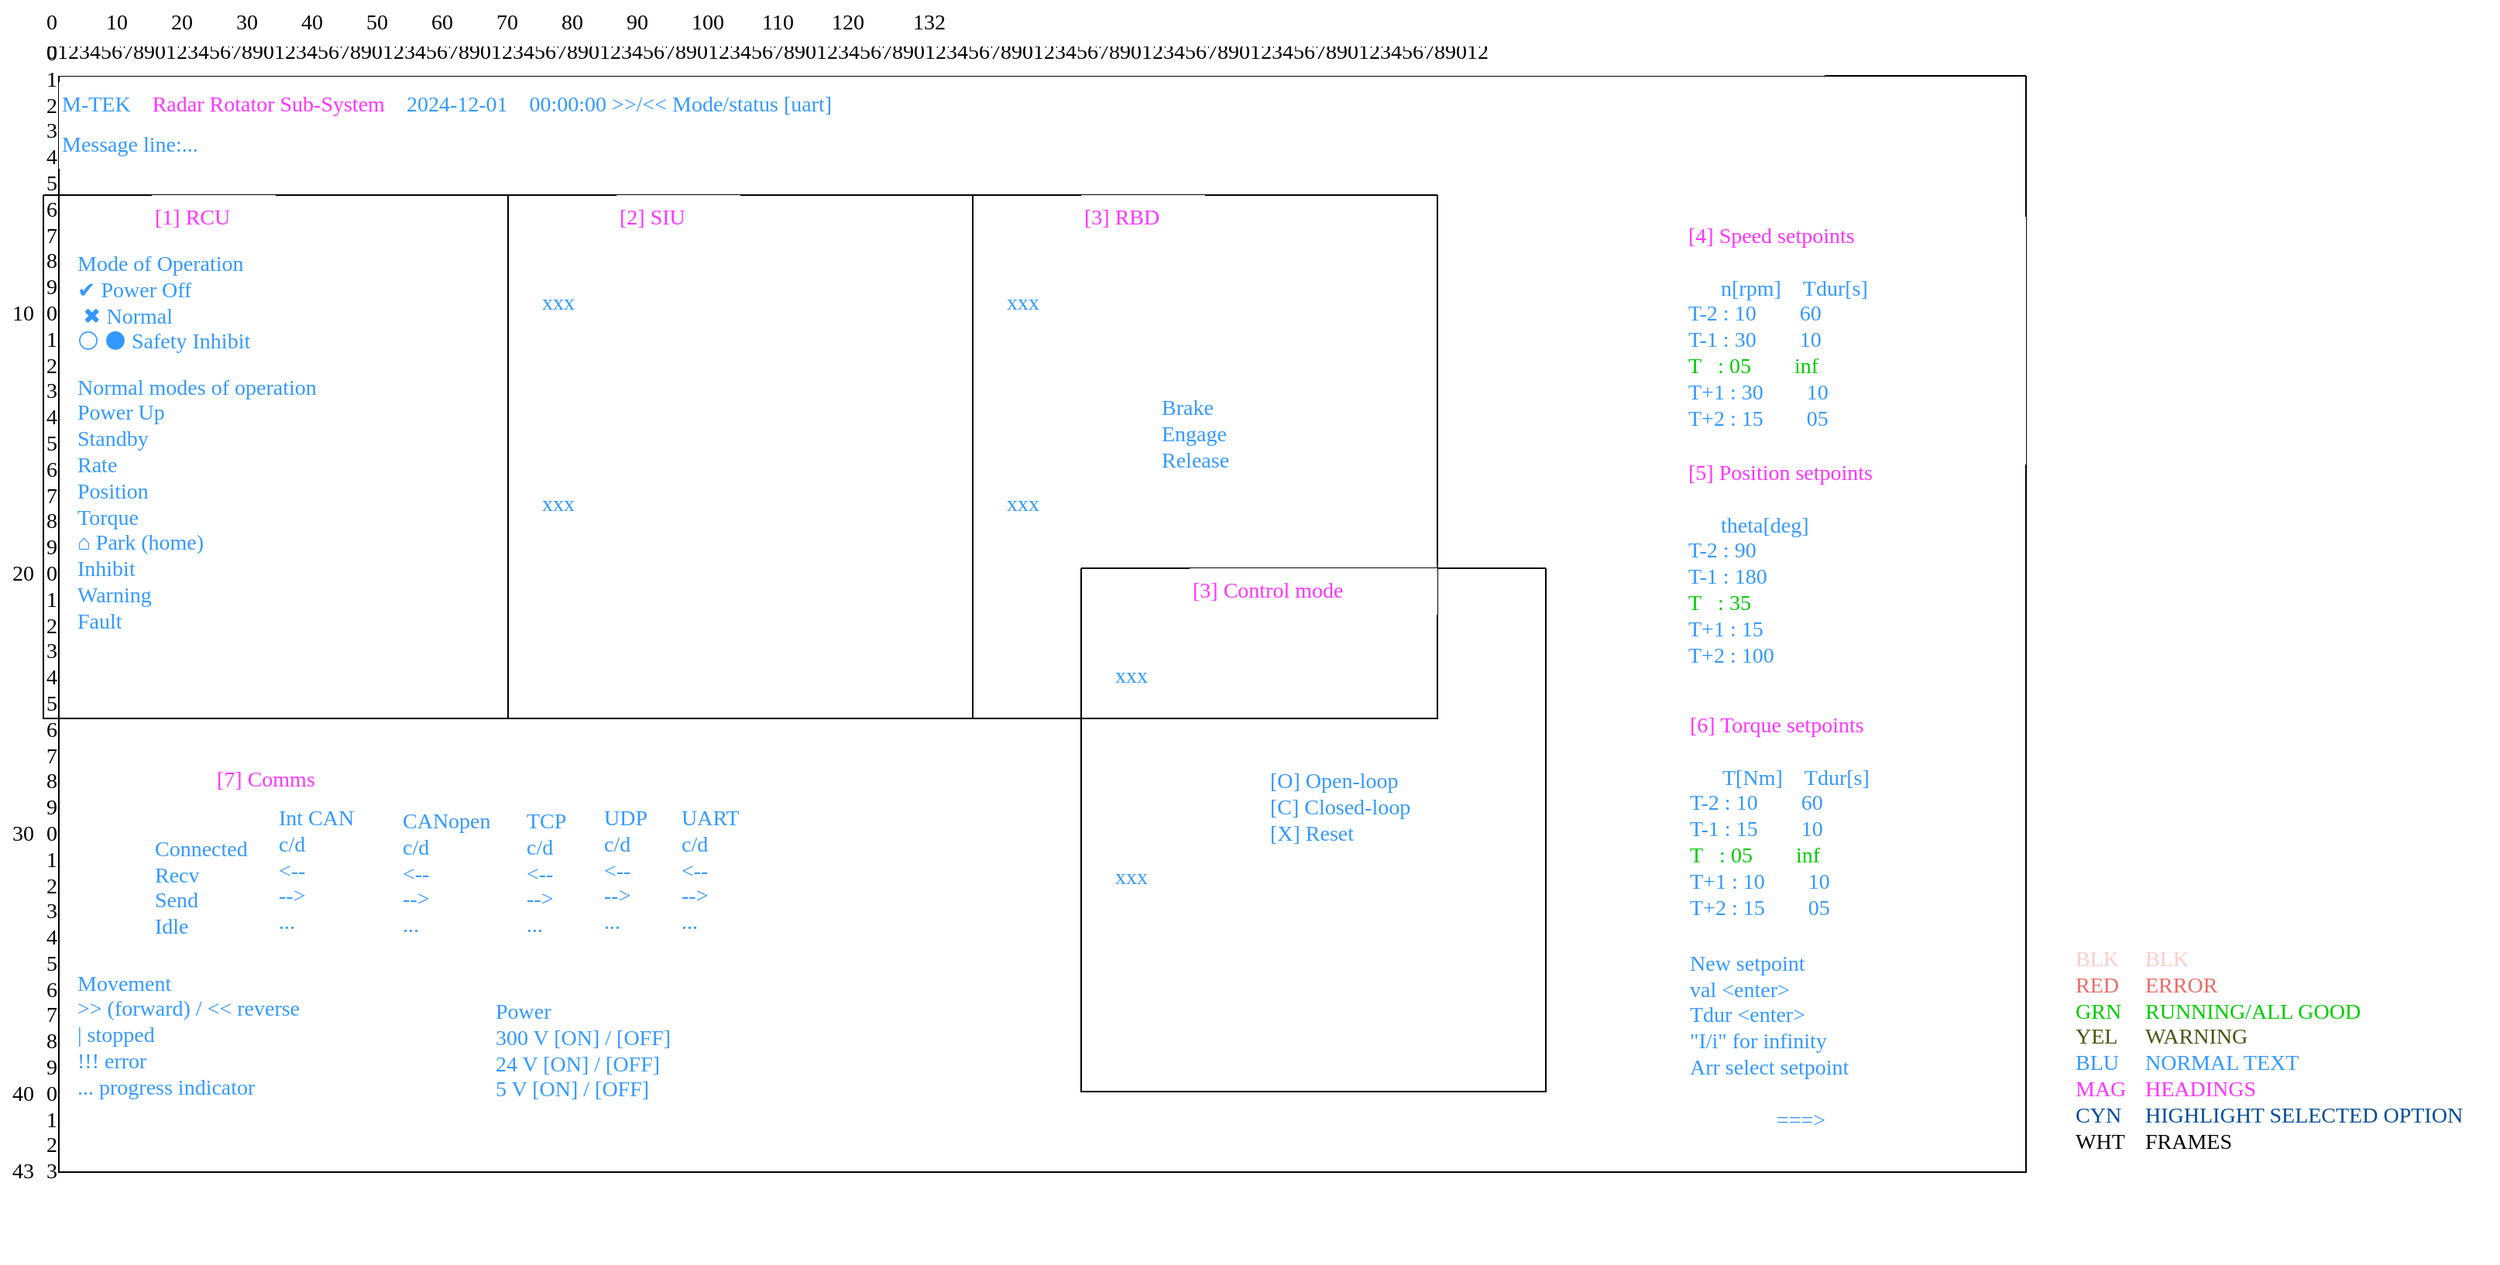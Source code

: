 <mxfile version="25.0.3">
  <diagram name="Page-1" id="gYPdV5KYoYjTxZCbX4Au">
    <mxGraphModel dx="3088" dy="1907" grid="1" gridSize="10" guides="1" tooltips="1" connect="1" arrows="1" fold="1" page="1" pageScale="1" pageWidth="1654" pageHeight="1169" math="0" shadow="0">
      <root>
        <mxCell id="0" />
        <mxCell id="1" parent="0" />
        <mxCell id="oLKlljd090616Nfrw5Nb-1" value="``````````````````````````````````````````" style="swimlane;startSize=0;fontFamily=Lucida Console;fontSize=14;" parent="1" vertex="1">
          <mxGeometry x="20" y="10" width="1270" height="708" as="geometry" />
        </mxCell>
        <mxCell id="LSzqvkUK99cfRbp6Mw0R-2" value="&#xa;" style="swimlane;startSize=0;fontFamily=Lucida Console;fontSize=14;" parent="oLKlljd090616Nfrw5Nb-1" vertex="1">
          <mxGeometry x="-10" y="77" width="300" height="338" as="geometry" />
        </mxCell>
        <mxCell id="LSzqvkUK99cfRbp6Mw0R-15" value="&lt;div&gt;&lt;span style=&quot;background-color: initial;&quot;&gt;&lt;font color=&quot;#3399ff&quot;&gt;Mode of Operation&lt;/font&gt;&lt;/span&gt;&lt;/div&gt;&lt;div&gt;&lt;font color=&quot;#3399ff&quot;&gt;&lt;div&gt;✔&amp;nbsp;Power Off&lt;/div&gt;&lt;div&gt;&amp;nbsp;✖ Normal&amp;nbsp;&lt;/div&gt;&lt;div&gt;⚪ ⚫&amp;nbsp;Safety Inhibit&lt;/div&gt;&lt;/font&gt;&lt;/div&gt;" style="text;html=1;align=left;verticalAlign=middle;resizable=0;points=[];autosize=1;strokeColor=none;fillColor=default;fontFamily=Lucida Console;fontSize=14;" parent="LSzqvkUK99cfRbp6Mw0R-2" vertex="1">
          <mxGeometry x="20" y="30" width="200" height="80" as="geometry" />
        </mxCell>
        <mxCell id="LSzqvkUK99cfRbp6Mw0R-17" value="&lt;div&gt;&lt;span style=&quot;color: rgb(51, 153, 255); background-color: initial;&quot;&gt;Normal modes of operation&lt;/span&gt;&lt;/div&gt;&lt;div&gt;&lt;span style=&quot;background-color: initial;&quot;&gt;&lt;font color=&quot;#3399ff&quot;&gt;&lt;div style=&quot;&quot;&gt;Power Up&lt;/div&gt;&lt;div style=&quot;&quot;&gt;Standby&lt;/div&gt;&lt;div style=&quot;&quot;&gt;Rate&amp;nbsp;&lt;/div&gt;&lt;div style=&quot;&quot;&gt;Position&lt;/div&gt;&lt;div style=&quot;&quot;&gt;Torque&amp;nbsp;&lt;/div&gt;&lt;/font&gt;&lt;/span&gt;&lt;span style=&quot;background-color: initial;&quot;&gt;&lt;font color=&quot;#3399ff&quot;&gt;&lt;div style=&quot;&quot;&gt;&lt;span style=&quot;background-color: initial; color: rgb(0, 0, 0);&quot;&gt;&lt;font color=&quot;#3399ff&quot;&gt;⌂&amp;nbsp;&lt;/font&gt;&lt;/span&gt;Park (home)&lt;/div&gt;&lt;div style=&quot;&quot;&gt;Inhibit&lt;/div&gt;&lt;div style=&quot;&quot;&gt;Warning&lt;/div&gt;&lt;div style=&quot;&quot;&gt;Fault&amp;nbsp;&lt;/div&gt;&lt;/font&gt;&lt;/span&gt;&lt;/div&gt;" style="text;html=1;align=left;verticalAlign=middle;resizable=0;points=[];autosize=1;strokeColor=none;fillColor=default;fontFamily=Lucida Console;fontSize=14;" parent="LSzqvkUK99cfRbp6Mw0R-2" vertex="1">
          <mxGeometry x="20" y="110" width="230" height="180" as="geometry" />
        </mxCell>
        <mxCell id="LSzqvkUK99cfRbp6Mw0R-18" value="&lt;span style=&quot;color: rgb(255, 51, 255);&quot;&gt;[1] RCU&lt;/span&gt;" style="text;html=1;align=left;verticalAlign=middle;resizable=0;points=[];autosize=1;strokeColor=none;fillColor=default;fontFamily=Lucida Console;fontSize=14;" parent="LSzqvkUK99cfRbp6Mw0R-2" vertex="1">
          <mxGeometry x="70" width="80" height="30" as="geometry" />
        </mxCell>
        <mxCell id="oLKlljd090616Nfrw5Nb-26" value="&lt;div&gt;&lt;font color=&quot;#3399ff&quot;&gt;Movement&lt;/font&gt;&lt;/div&gt;&lt;div&gt;&lt;font color=&quot;#3399ff&quot;&gt;&amp;gt;&amp;gt; (forward) / &amp;lt;&amp;lt; reverse&lt;/font&gt;&lt;/div&gt;&lt;div&gt;&lt;font color=&quot;#3399ff&quot;&gt;| stopped&lt;/font&gt;&lt;/div&gt;&lt;div&gt;&lt;font color=&quot;#3399ff&quot;&gt;!!! error&lt;/font&gt;&lt;/div&gt;&lt;div&gt;&lt;font color=&quot;#3399ff&quot;&gt;... progress indicator&lt;/font&gt;&lt;/div&gt;" style="text;html=1;align=left;verticalAlign=middle;resizable=0;points=[];autosize=1;strokeColor=none;fillColor=default;fontFamily=Lucida Console;fontSize=14;" parent="oLKlljd090616Nfrw5Nb-1" vertex="1">
          <mxGeometry x="10" y="570" width="230" height="100" as="geometry" />
        </mxCell>
        <mxCell id="oLKlljd090616Nfrw5Nb-27" value="&lt;div&gt;&lt;font color=&quot;#3399ff&quot;&gt;Power&lt;/font&gt;&lt;/div&gt;&lt;div&gt;&lt;font color=&quot;#3399ff&quot;&gt;300 V [ON] / [OFF]&lt;/font&gt;&lt;/div&gt;&lt;div&gt;&lt;span style=&quot;color: rgb(51, 153, 255);&quot;&gt;24 V [ON] / [OFF]&lt;/span&gt;&lt;font color=&quot;#3399ff&quot;&gt;&lt;/font&gt;&lt;/div&gt;&lt;div&gt;&lt;span style=&quot;color: rgb(51, 153, 255);&quot;&gt;5 V [ON] / [OFF]&lt;/span&gt;&lt;span style=&quot;color: rgb(51, 153, 255);&quot;&gt;&lt;/span&gt;&lt;/div&gt;" style="text;html=1;align=left;verticalAlign=middle;resizable=0;points=[];autosize=1;strokeColor=none;fillColor=default;fontFamily=Lucida Console;fontSize=14;" parent="oLKlljd090616Nfrw5Nb-1" vertex="1">
          <mxGeometry x="280" y="590" width="180" height="80" as="geometry" />
        </mxCell>
        <mxCell id="LSzqvkUK99cfRbp6Mw0R-57" value="&#xa;" style="swimlane;startSize=0;fontFamily=Lucida Console;fontSize=14;" parent="oLKlljd090616Nfrw5Nb-1" vertex="1">
          <mxGeometry x="290" y="77" width="300" height="338" as="geometry" />
        </mxCell>
        <mxCell id="LSzqvkUK99cfRbp6Mw0R-58" value="&lt;div&gt;&lt;font color=&quot;#3399ff&quot;&gt;xxx&lt;/font&gt;&lt;/div&gt;" style="text;html=1;align=left;verticalAlign=middle;resizable=0;points=[];autosize=1;strokeColor=none;fillColor=default;fontFamily=Lucida Console;fontSize=14;" parent="LSzqvkUK99cfRbp6Mw0R-57" vertex="1">
          <mxGeometry x="20" y="55" width="50" height="30" as="geometry" />
        </mxCell>
        <mxCell id="LSzqvkUK99cfRbp6Mw0R-59" value="&lt;div&gt;&lt;font color=&quot;#3399ff&quot;&gt;xxx&lt;/font&gt;&lt;/div&gt;" style="text;html=1;align=left;verticalAlign=middle;resizable=0;points=[];autosize=1;strokeColor=none;fillColor=default;fontFamily=Lucida Console;fontSize=14;" parent="LSzqvkUK99cfRbp6Mw0R-57" vertex="1">
          <mxGeometry x="20" y="185" width="50" height="30" as="geometry" />
        </mxCell>
        <mxCell id="LSzqvkUK99cfRbp6Mw0R-60" value="&lt;span style=&quot;color: rgb(255, 51, 255);&quot;&gt;[2] SIU&lt;/span&gt;" style="text;html=1;align=left;verticalAlign=middle;resizable=0;points=[];autosize=1;strokeColor=none;fillColor=default;fontFamily=Lucida Console;fontSize=14;" parent="LSzqvkUK99cfRbp6Mw0R-57" vertex="1">
          <mxGeometry x="70" width="80" height="30" as="geometry" />
        </mxCell>
        <mxCell id="LSzqvkUK99cfRbp6Mw0R-61" value="&#xa;" style="swimlane;startSize=0;fontFamily=Lucida Console;fontSize=14;" parent="oLKlljd090616Nfrw5Nb-1" vertex="1">
          <mxGeometry x="590" y="77" width="300" height="338" as="geometry" />
        </mxCell>
        <mxCell id="LSzqvkUK99cfRbp6Mw0R-62" value="&lt;div&gt;&lt;font color=&quot;#3399ff&quot;&gt;xxx&lt;/font&gt;&lt;/div&gt;" style="text;html=1;align=left;verticalAlign=middle;resizable=0;points=[];autosize=1;strokeColor=none;fillColor=default;fontFamily=Lucida Console;fontSize=14;" parent="LSzqvkUK99cfRbp6Mw0R-61" vertex="1">
          <mxGeometry x="20" y="55" width="50" height="30" as="geometry" />
        </mxCell>
        <mxCell id="LSzqvkUK99cfRbp6Mw0R-63" value="&lt;div&gt;&lt;font color=&quot;#3399ff&quot;&gt;xxx&lt;/font&gt;&lt;/div&gt;" style="text;html=1;align=left;verticalAlign=middle;resizable=0;points=[];autosize=1;strokeColor=none;fillColor=default;fontFamily=Lucida Console;fontSize=14;" parent="LSzqvkUK99cfRbp6Mw0R-61" vertex="1">
          <mxGeometry x="20" y="185" width="50" height="30" as="geometry" />
        </mxCell>
        <mxCell id="LSzqvkUK99cfRbp6Mw0R-64" value="&lt;span style=&quot;color: rgb(255, 51, 255);&quot;&gt;[3] RBD&lt;/span&gt;" style="text;html=1;align=left;verticalAlign=middle;resizable=0;points=[];autosize=1;strokeColor=none;fillColor=default;fontFamily=Lucida Console;fontSize=14;" parent="LSzqvkUK99cfRbp6Mw0R-61" vertex="1">
          <mxGeometry x="70" width="80" height="30" as="geometry" />
        </mxCell>
        <mxCell id="LSzqvkUK99cfRbp6Mw0R-16" value="&lt;div&gt;&lt;font color=&quot;#3399ff&quot;&gt;Brake&lt;/font&gt;&lt;/div&gt;&lt;div&gt;&lt;font color=&quot;#3399ff&quot;&gt;Engage&lt;/font&gt;&lt;/div&gt;&lt;div&gt;&lt;font color=&quot;#3399ff&quot;&gt;Release&lt;/font&gt;&lt;/div&gt;" style="text;html=1;align=left;verticalAlign=middle;resizable=0;points=[];autosize=1;strokeColor=none;fillColor=default;fontFamily=Lucida Console;fontSize=14;" parent="LSzqvkUK99cfRbp6Mw0R-61" vertex="1">
          <mxGeometry x="120" y="125" width="80" height="60" as="geometry" />
        </mxCell>
        <mxCell id="0JCC86L8l436ZXqpCiF8-4" value="&lt;div&gt;&lt;font color=&quot;#ff33ff&quot;&gt;[4] Speed setpoints&lt;/font&gt;&lt;/div&gt;&lt;div&gt;&lt;font color=&quot;#3399ff&quot;&gt;&lt;br&gt;&lt;/font&gt;&lt;/div&gt;&lt;div&gt;&lt;font color=&quot;#3399ff&quot;&gt;&amp;nbsp; &amp;nbsp; &amp;nbsp;&amp;nbsp;&lt;/font&gt;&lt;font color=&quot;#3399ff&quot; style=&quot;background-color: initial;&quot;&gt;n[rpm]&amp;nbsp; &amp;nbsp;&amp;nbsp;&lt;/font&gt;&lt;span style=&quot;background-color: initial; color: rgb(51, 153, 255);&quot;&gt;Tdur[s]&lt;/span&gt;&lt;/div&gt;&lt;div&gt;&lt;font style=&quot;background-color: initial;&quot; color=&quot;#3399ff&quot;&gt;T-2 :&amp;nbsp;&lt;/font&gt;&lt;span style=&quot;background-color: initial; color: rgb(51, 153, 255);&quot;&gt;10&amp;nbsp; &amp;nbsp; &amp;nbsp; &amp;nbsp; 60&lt;/span&gt;&lt;/div&gt;&lt;div&gt;&lt;font color=&quot;#3399ff&quot;&gt;T-1 : 30&amp;nbsp; &amp;nbsp; &amp;nbsp; &amp;nbsp; 10&lt;/font&gt;&lt;/div&gt;&lt;div&gt;&lt;font color=&quot;#00cc00&quot;&gt;T&amp;nbsp; &amp;nbsp;: 05&amp;nbsp; &amp;nbsp; &amp;nbsp; &amp;nbsp; inf&lt;/font&gt;&lt;/div&gt;&lt;div&gt;&lt;font color=&quot;#3399ff&quot;&gt;T+1 : 30&amp;nbsp; &amp;nbsp; &amp;nbsp; &amp;nbsp; 10&lt;/font&gt;&lt;/div&gt;&lt;div&gt;&lt;font color=&quot;#3399ff&quot;&gt;T+2 : 15&amp;nbsp; &amp;nbsp; &amp;nbsp; &amp;nbsp; 05&lt;/font&gt;&lt;/div&gt;&lt;div&gt;&lt;br&gt;&lt;/div&gt;" style="text;html=1;align=left;verticalAlign=middle;resizable=0;points=[];autosize=1;strokeColor=none;fillColor=default;fontFamily=Lucida Console;fontSize=14;" parent="oLKlljd090616Nfrw5Nb-1" vertex="1">
          <mxGeometry x="1050" y="91" width="220" height="160" as="geometry" />
        </mxCell>
        <mxCell id="0JCC86L8l436ZXqpCiF8-6" value="&lt;div&gt;&lt;div&gt;&lt;font color=&quot;#ff33ff&quot;&gt;[5] Position setpoints&lt;/font&gt;&lt;/div&gt;&lt;/div&gt;&lt;div&gt;&lt;font color=&quot;#ff33ff&quot;&gt;&lt;br&gt;&lt;/font&gt;&lt;/div&gt;&lt;div&gt;&lt;font color=&quot;#3399ff&quot;&gt;&amp;nbsp; &amp;nbsp; &amp;nbsp;&amp;nbsp;&lt;/font&gt;&lt;font color=&quot;#3399ff&quot; style=&quot;background-color: initial;&quot;&gt;theta[deg]&amp;nbsp;&lt;/font&gt;&lt;/div&gt;&lt;div&gt;&lt;font style=&quot;background-color: initial;&quot; color=&quot;#3399ff&quot;&gt;T-2 : 90&lt;/font&gt;&lt;span style=&quot;background-color: initial; color: rgb(51, 153, 255);&quot;&gt;&amp;nbsp; &amp;nbsp; &amp;nbsp; &amp;nbsp;&amp;nbsp;&lt;/span&gt;&lt;/div&gt;&lt;div&gt;&lt;font color=&quot;#3399ff&quot;&gt;T-1 : 180&amp;nbsp; &amp;nbsp; &amp;nbsp; &amp;nbsp;&amp;nbsp;&lt;/font&gt;&lt;/div&gt;&lt;div&gt;&lt;font color=&quot;#00cc00&quot;&gt;T&amp;nbsp; &amp;nbsp;: 35&amp;nbsp; &amp;nbsp; &amp;nbsp; &amp;nbsp;&amp;nbsp;&lt;/font&gt;&lt;/div&gt;&lt;div&gt;&lt;font color=&quot;#3399ff&quot;&gt;T+1 : 15&amp;nbsp; &amp;nbsp; &amp;nbsp; &amp;nbsp;&amp;nbsp;&lt;/font&gt;&lt;/div&gt;&lt;div&gt;&lt;font color=&quot;#3399ff&quot;&gt;T+2 : 100&amp;nbsp; &amp;nbsp; &amp;nbsp; &amp;nbsp;&amp;nbsp;&lt;/font&gt;&lt;/div&gt;&lt;div&gt;&lt;br&gt;&lt;/div&gt;" style="text;html=1;align=left;verticalAlign=middle;resizable=0;points=[];autosize=1;strokeColor=none;fillColor=default;fontFamily=Lucida Console;fontSize=14;" parent="oLKlljd090616Nfrw5Nb-1" vertex="1">
          <mxGeometry x="1050" y="244" width="210" height="160" as="geometry" />
        </mxCell>
        <mxCell id="0JCC86L8l436ZXqpCiF8-7" value="&lt;div&gt;&lt;div&gt;&lt;font color=&quot;#ff33ff&quot;&gt;[6] Torque setpoints&lt;/font&gt;&lt;/div&gt;&lt;/div&gt;&lt;div&gt;&lt;font color=&quot;#ff33ff&quot;&gt;&lt;br&gt;&lt;/font&gt;&lt;/div&gt;&lt;div&gt;&lt;font color=&quot;#3399ff&quot;&gt;&amp;nbsp; &amp;nbsp; &amp;nbsp;&amp;nbsp;&lt;/font&gt;&lt;font color=&quot;#3399ff&quot; style=&quot;background-color: initial;&quot;&gt;T[Nm]&amp;nbsp; &amp;nbsp;&amp;nbsp;&lt;/font&gt;&lt;span style=&quot;background-color: initial; color: rgb(51, 153, 255);&quot;&gt;Tdur[s]&lt;/span&gt;&lt;/div&gt;&lt;div&gt;&lt;font style=&quot;background-color: initial;&quot; color=&quot;#3399ff&quot;&gt;T-2 :&amp;nbsp;&lt;/font&gt;&lt;span style=&quot;background-color: initial; color: rgb(51, 153, 255);&quot;&gt;10&amp;nbsp; &amp;nbsp; &amp;nbsp; &amp;nbsp; 60&lt;/span&gt;&lt;/div&gt;&lt;div&gt;&lt;font color=&quot;#3399ff&quot;&gt;T-1 : 15&amp;nbsp; &amp;nbsp; &amp;nbsp; &amp;nbsp; 10&lt;/font&gt;&lt;/div&gt;&lt;div&gt;&lt;font color=&quot;#00cc00&quot;&gt;T&amp;nbsp; &amp;nbsp;: 05&amp;nbsp; &amp;nbsp; &amp;nbsp; &amp;nbsp; inf&lt;/font&gt;&lt;/div&gt;&lt;div&gt;&lt;font color=&quot;#3399ff&quot;&gt;T+1 : 10&amp;nbsp; &amp;nbsp; &amp;nbsp; &amp;nbsp; 10&lt;/font&gt;&lt;/div&gt;&lt;div&gt;&lt;font color=&quot;#3399ff&quot;&gt;T+2 : 15&amp;nbsp; &amp;nbsp; &amp;nbsp; &amp;nbsp; 05&lt;/font&gt;&lt;/div&gt;&lt;div&gt;&lt;br&gt;&lt;/div&gt;" style="text;html=1;align=left;verticalAlign=middle;resizable=0;points=[];autosize=1;strokeColor=none;fillColor=default;fontFamily=Lucida Console;fontSize=14;" parent="oLKlljd090616Nfrw5Nb-1" vertex="1">
          <mxGeometry x="1051" y="407" width="210" height="160" as="geometry" />
        </mxCell>
        <mxCell id="0JCC86L8l436ZXqpCiF8-5" value="&lt;font color=&quot;#3399ff&quot;&gt;New setpoint&amp;nbsp;&lt;/font&gt;&lt;div&gt;&lt;font color=&quot;#3399ff&quot;&gt;val &amp;lt;enter&amp;gt;&lt;/font&gt;&lt;div&gt;&lt;font color=&quot;#3399ff&quot;&gt;Tdur &amp;lt;enter&amp;gt;&lt;/font&gt;&lt;div&gt;&lt;div&gt;&lt;font color=&quot;#3399ff&quot;&gt;&quot;I/i&quot; for infinity&lt;/font&gt;&lt;/div&gt;&lt;div&gt;&lt;font color=&quot;#3399ff&quot;&gt;Arr select setpoint&lt;/font&gt;&lt;/div&gt;&lt;/div&gt;&lt;/div&gt;&lt;/div&gt;&lt;div&gt;&lt;font color=&quot;#3399ff&quot;&gt;&lt;br&gt;&lt;/font&gt;&lt;/div&gt;&lt;div&gt;&lt;font color=&quot;#3399ff&quot;&gt;&amp;nbsp; &amp;nbsp; &amp;nbsp; &amp;nbsp; &amp;nbsp; &amp;nbsp; &amp;nbsp; &amp;nbsp; ===&amp;gt;&amp;nbsp;&amp;nbsp;&lt;/font&gt;&lt;/div&gt;" style="text;html=1;align=left;verticalAlign=middle;resizable=0;points=[];autosize=1;strokeColor=none;fillColor=default;labelBackgroundColor=none;fontFamily=Lucida Console;fontSize=14;" parent="oLKlljd090616Nfrw5Nb-1" vertex="1">
          <mxGeometry x="1051" y="559" width="210" height="130" as="geometry" />
        </mxCell>
        <mxCell id="LSzqvkUK99cfRbp6Mw0R-78" value="" style="group;fontStyle=4" parent="oLKlljd090616Nfrw5Nb-1" vertex="1" connectable="0">
          <mxGeometry x="40" y="430" width="420" height="160" as="geometry" />
        </mxCell>
        <mxCell id="LSzqvkUK99cfRbp6Mw0R-75" value="&lt;br&gt;&lt;div&gt;&lt;br&gt;&lt;/div&gt;&lt;div&gt;&lt;font color=&quot;#3399ff&quot;&gt;UDP&lt;/font&gt;&lt;/div&gt;&lt;div&gt;&lt;span style=&quot;color: rgb(51, 153, 255); background-color: initial;&quot;&gt;c/d&lt;/span&gt;&lt;/div&gt;&lt;div&gt;&lt;font color=&quot;#3399ff&quot;&gt;&amp;lt;--&lt;/font&gt;&lt;/div&gt;&lt;div&gt;&lt;font color=&quot;#3399ff&quot;&gt;--&amp;gt;&lt;/font&gt;&lt;/div&gt;&lt;div&gt;&lt;font color=&quot;#3399ff&quot;&gt;...&lt;/font&gt;&lt;/div&gt;&lt;div&gt;&lt;font color=&quot;#3399ff&quot;&gt;&lt;br&gt;&lt;/font&gt;&lt;/div&gt;" style="text;html=1;align=left;verticalAlign=middle;resizable=0;points=[];autosize=1;strokeColor=none;fillColor=default;fontFamily=Lucida Console;fontSize=14;" parent="LSzqvkUK99cfRbp6Mw0R-78" vertex="1">
          <mxGeometry x="310" width="50" height="150" as="geometry" />
        </mxCell>
        <mxCell id="LSzqvkUK99cfRbp6Mw0R-76" value="&lt;br&gt;&lt;div&gt;&lt;br&gt;&lt;/div&gt;&lt;div&gt;&lt;span style=&quot;background-color: initial; color: rgb(51, 153, 255);&quot;&gt;UART&lt;/span&gt;&lt;/div&gt;&lt;div&gt;&lt;span style=&quot;background-color: initial; color: rgb(51, 153, 255);&quot;&gt;c/d&lt;/span&gt;&lt;/div&gt;&lt;div&gt;&lt;font color=&quot;#3399ff&quot;&gt;&amp;lt;--&lt;/font&gt;&lt;/div&gt;&lt;div&gt;&lt;font color=&quot;#3399ff&quot;&gt;--&amp;gt;&lt;/font&gt;&lt;/div&gt;&lt;div&gt;&lt;font color=&quot;#3399ff&quot;&gt;...&lt;/font&gt;&lt;/div&gt;&lt;div&gt;&lt;font color=&quot;#3399ff&quot;&gt;&lt;br&gt;&lt;/font&gt;&lt;/div&gt;" style="text;html=1;align=left;verticalAlign=middle;resizable=0;points=[];autosize=1;strokeColor=none;fillColor=default;fontFamily=Lucida Console;fontSize=14;" parent="LSzqvkUK99cfRbp6Mw0R-78" vertex="1">
          <mxGeometry x="360" width="60" height="150" as="geometry" />
        </mxCell>
        <mxCell id="LSzqvkUK99cfRbp6Mw0R-74" value="&lt;br&gt;&lt;div&gt;&lt;br&gt;&lt;/div&gt;&lt;div&gt;&lt;font color=&quot;#3399ff&quot;&gt;TCP&lt;/font&gt;&lt;/div&gt;&lt;div&gt;&lt;span style=&quot;color: rgb(51, 153, 255); background-color: initial;&quot;&gt;c/d&lt;/span&gt;&lt;/div&gt;&lt;div&gt;&lt;font color=&quot;#3399ff&quot;&gt;&amp;lt;--&lt;/font&gt;&lt;/div&gt;&lt;div&gt;&lt;font color=&quot;#3399ff&quot;&gt;--&amp;gt;&lt;/font&gt;&lt;/div&gt;&lt;div&gt;&lt;font color=&quot;#3399ff&quot;&gt;...&lt;/font&gt;&lt;/div&gt;&lt;div&gt;&lt;font color=&quot;#3399ff&quot;&gt;&lt;br&gt;&lt;/font&gt;&lt;/div&gt;" style="text;html=1;align=left;verticalAlign=middle;resizable=0;points=[];autosize=1;strokeColor=none;fillColor=default;fontFamily=Lucida Console;fontSize=14;" parent="LSzqvkUK99cfRbp6Mw0R-78" vertex="1">
          <mxGeometry x="260" y="2.105" width="50" height="150" as="geometry" />
        </mxCell>
        <mxCell id="LSzqvkUK99cfRbp6Mw0R-77" value="" style="group" parent="LSzqvkUK99cfRbp6Mw0R-78" vertex="1" connectable="0">
          <mxGeometry width="260" height="160" as="geometry" />
        </mxCell>
        <mxCell id="LSzqvkUK99cfRbp6Mw0R-70" value="&lt;br&gt;&lt;div&gt;&lt;br&gt;&lt;/div&gt;&lt;div&gt;&lt;font color=&quot;#3399ff&quot;&gt;Connected&lt;/font&gt;&lt;/div&gt;&lt;div&gt;&lt;font color=&quot;#3399ff&quot;&gt;Recv&lt;/font&gt;&lt;/div&gt;&lt;div&gt;&lt;font color=&quot;#3399ff&quot;&gt;Send&lt;/font&gt;&lt;/div&gt;&lt;div&gt;&lt;font color=&quot;#3399ff&quot;&gt;Idle&lt;/font&gt;&lt;/div&gt;" style="text;html=1;align=left;verticalAlign=middle;resizable=0;points=[];autosize=1;strokeColor=none;fillColor=default;fontFamily=Lucida Console;fontSize=14;" parent="LSzqvkUK99cfRbp6Mw0R-77" vertex="1">
          <mxGeometry x="20" y="23.158" width="100" height="110" as="geometry" />
        </mxCell>
        <mxCell id="LSzqvkUK99cfRbp6Mw0R-71" value="" style="text;html=1;align=left;verticalAlign=middle;resizable=0;points=[];autosize=1;strokeColor=none;fillColor=default;fontFamily=Lucida Console;fontSize=14;" parent="LSzqvkUK99cfRbp6Mw0R-77" vertex="1">
          <mxGeometry x="130" y="86.316" width="50" height="40" as="geometry" />
        </mxCell>
        <mxCell id="LSzqvkUK99cfRbp6Mw0R-73" value="&lt;br&gt;&lt;div&gt;&lt;br&gt;&lt;/div&gt;&lt;div&gt;&lt;span style=&quot;color: rgb(51, 153, 255); background-color: initial;&quot;&gt;CANopen&lt;/span&gt;&lt;/div&gt;&lt;div&gt;&lt;span style=&quot;color: rgb(51, 153, 255); background-color: initial;&quot;&gt;c/d&lt;/span&gt;&lt;/div&gt;&lt;div&gt;&lt;font color=&quot;#3399ff&quot;&gt;&amp;lt;--&lt;/font&gt;&lt;/div&gt;&lt;div&gt;&lt;font color=&quot;#3399ff&quot;&gt;--&amp;gt;&lt;/font&gt;&lt;/div&gt;&lt;div&gt;&lt;font color=&quot;#3399ff&quot;&gt;...&lt;/font&gt;&lt;/div&gt;&lt;div&gt;&lt;font color=&quot;#3399ff&quot;&gt;&lt;br&gt;&lt;/font&gt;&lt;/div&gt;" style="text;html=1;align=left;verticalAlign=middle;resizable=0;points=[];autosize=1;strokeColor=none;fillColor=default;fontFamily=Lucida Console;fontSize=14;" parent="LSzqvkUK99cfRbp6Mw0R-77" vertex="1">
          <mxGeometry x="180" y="2.105" width="80" height="150" as="geometry" />
        </mxCell>
        <mxCell id="LSzqvkUK99cfRbp6Mw0R-72" value="&lt;br&gt;&lt;div&gt;&lt;br&gt;&lt;/div&gt;&lt;div&gt;&lt;font color=&quot;#3399ff&quot;&gt;Int CAN&lt;/font&gt;&lt;/div&gt;&lt;div&gt;&lt;font color=&quot;#3399ff&quot;&gt;c/d&lt;/font&gt;&lt;/div&gt;&lt;div&gt;&lt;font color=&quot;#3399ff&quot;&gt;&amp;lt;--&lt;/font&gt;&lt;/div&gt;&lt;div&gt;&lt;font color=&quot;#3399ff&quot;&gt;--&amp;gt;&lt;/font&gt;&lt;/div&gt;&lt;div&gt;&lt;font color=&quot;#3399ff&quot;&gt;...&lt;/font&gt;&lt;/div&gt;&lt;div&gt;&lt;font color=&quot;#3399ff&quot;&gt;&lt;br&gt;&lt;/font&gt;&lt;/div&gt;" style="text;html=1;align=left;verticalAlign=middle;resizable=0;points=[];autosize=1;strokeColor=none;fillColor=default;fontFamily=Lucida Console;fontSize=14;" parent="LSzqvkUK99cfRbp6Mw0R-77" vertex="1">
          <mxGeometry x="100" width="80" height="150" as="geometry" />
        </mxCell>
        <mxCell id="LSzqvkUK99cfRbp6Mw0R-83" value="&lt;div&gt;&lt;font color=&quot;#ff33ff&quot;&gt;[7] Comms&lt;/font&gt;&lt;/div&gt;" style="text;html=1;align=left;verticalAlign=middle;resizable=0;points=[];autosize=1;strokeColor=none;fillColor=default;fontFamily=Lucida Console;fontSize=14;" parent="LSzqvkUK99cfRbp6Mw0R-77" vertex="1">
          <mxGeometry x="60" y="10" width="100" height="30" as="geometry" />
        </mxCell>
        <mxCell id="oLKlljd090616Nfrw5Nb-9" value="&lt;font color=&quot;#3399ff&quot;&gt;M-TEK&amp;nbsp; &amp;nbsp; &lt;/font&gt;&lt;font color=&quot;#ff33ff&quot;&gt;Radar Rotator Sub-System&amp;nbsp; &amp;nbsp;&amp;nbsp;&lt;/font&gt;&lt;span style=&quot;color: rgb(51, 153, 255);&quot;&gt;2024-12-01&amp;nbsp; &amp;nbsp; 00:00:00&amp;nbsp;&lt;/span&gt;&lt;span style=&quot;color: rgb(51, 153, 255); background-color: initial;&quot;&gt;&amp;gt;&amp;gt;/&amp;lt;&amp;lt; Mode/status [&lt;/span&gt;&lt;span style=&quot;color: rgb(51, 153, 255);&quot;&gt;uart]&lt;/span&gt;" style="text;html=1;align=left;verticalAlign=middle;resizable=0;points=[];autosize=1;strokeColor=none;fillColor=default;labelBackgroundColor=none;fontFamily=Lucida Console;fontSize=14;" parent="oLKlljd090616Nfrw5Nb-1" vertex="1">
          <mxGeometry y="4" width="730" height="30" as="geometry" />
        </mxCell>
        <mxCell id="oLKlljd090616Nfrw5Nb-10" value="&lt;font color=&quot;#3399ff&quot;&gt;Message line:...&lt;/font&gt;" style="text;html=1;align=left;verticalAlign=middle;resizable=0;points=[];autosize=1;strokeColor=none;fillColor=default;fontFamily=Lucida Console;fontSize=14;" parent="oLKlljd090616Nfrw5Nb-1" vertex="1">
          <mxGeometry y="30" width="160" height="30" as="geometry" />
        </mxCell>
        <mxCell id="XM46SwbWzzAtsz8LBBQU-1" value="&#xa;" style="swimlane;startSize=0;fontFamily=Lucida Console;fontSize=14;" vertex="1" parent="oLKlljd090616Nfrw5Nb-1">
          <mxGeometry x="660" y="318" width="300" height="338" as="geometry" />
        </mxCell>
        <mxCell id="XM46SwbWzzAtsz8LBBQU-2" value="&lt;div&gt;&lt;font color=&quot;#3399ff&quot;&gt;xxx&lt;/font&gt;&lt;/div&gt;" style="text;html=1;align=left;verticalAlign=middle;resizable=0;points=[];autosize=1;strokeColor=none;fillColor=default;fontFamily=Lucida Console;fontSize=14;" vertex="1" parent="XM46SwbWzzAtsz8LBBQU-1">
          <mxGeometry x="20" y="55" width="50" height="30" as="geometry" />
        </mxCell>
        <mxCell id="XM46SwbWzzAtsz8LBBQU-3" value="&lt;div&gt;&lt;font color=&quot;#3399ff&quot;&gt;xxx&lt;/font&gt;&lt;/div&gt;" style="text;html=1;align=left;verticalAlign=middle;resizable=0;points=[];autosize=1;strokeColor=none;fillColor=default;fontFamily=Lucida Console;fontSize=14;" vertex="1" parent="XM46SwbWzzAtsz8LBBQU-1">
          <mxGeometry x="20" y="185" width="50" height="30" as="geometry" />
        </mxCell>
        <mxCell id="XM46SwbWzzAtsz8LBBQU-4" value="&lt;span style=&quot;color: rgb(255, 51, 255);&quot;&gt;[3] Control mode&lt;/span&gt;" style="text;html=1;align=left;verticalAlign=middle;resizable=0;points=[];autosize=1;strokeColor=none;fillColor=default;fontFamily=Lucida Console;fontSize=14;" vertex="1" parent="XM46SwbWzzAtsz8LBBQU-1">
          <mxGeometry x="70" width="160" height="30" as="geometry" />
        </mxCell>
        <mxCell id="XM46SwbWzzAtsz8LBBQU-5" value="&lt;div&gt;&lt;font color=&quot;#3399ff&quot;&gt;[O] Open-loop&lt;/font&gt;&lt;/div&gt;&lt;div&gt;&lt;font color=&quot;#3399ff&quot;&gt;[C] Closed-loop&lt;/font&gt;&lt;/div&gt;&lt;div&gt;&lt;font color=&quot;#3399ff&quot;&gt;[X] Reset&lt;/font&gt;&lt;/div&gt;" style="text;html=1;align=left;verticalAlign=middle;resizable=0;points=[];autosize=1;strokeColor=none;fillColor=default;fontFamily=Lucida Console;fontSize=14;" vertex="1" parent="XM46SwbWzzAtsz8LBBQU-1">
          <mxGeometry x="120" y="125" width="150" height="60" as="geometry" />
        </mxCell>
        <mxCell id="qkAYrCaB-duEuZqhV6VB-1" value="&lt;font&gt;0123456789012345678901234567890123456789012345678901234567890123456789012345678901234567890123456789012345678901234567890123456789012&lt;/font&gt;" style="text;html=1;align=left;verticalAlign=middle;resizable=0;points=[];autosize=1;strokeColor=none;fillColor=default;fontFamily=Lucida Console;fontSize=14;" parent="1" vertex="1">
          <mxGeometry x="10" y="-20" width="1150" height="30" as="geometry" />
        </mxCell>
        <mxCell id="qkAYrCaB-duEuZqhV6VB-2" value="&lt;font&gt;0&amp;nbsp; &amp;nbsp; &amp;nbsp; &amp;nbsp; &amp;nbsp;10&amp;nbsp; &amp;nbsp; &amp;nbsp; &amp;nbsp; 20&amp;nbsp; &amp;nbsp; &amp;nbsp; &amp;nbsp; 30&amp;nbsp; &amp;nbsp; &amp;nbsp; &amp;nbsp; 40&amp;nbsp; &amp;nbsp; &amp;nbsp; &amp;nbsp; 50&amp;nbsp; &amp;nbsp; &amp;nbsp; &amp;nbsp; 60&amp;nbsp; &amp;nbsp; &amp;nbsp; &amp;nbsp; 70&amp;nbsp; &amp;nbsp; &amp;nbsp; &amp;nbsp; 80&amp;nbsp; &amp;nbsp; &amp;nbsp; &amp;nbsp; 90&amp;nbsp; &amp;nbsp; &amp;nbsp; &amp;nbsp; 100&amp;nbsp; &amp;nbsp; &amp;nbsp; &amp;nbsp;110&amp;nbsp; &amp;nbsp; &amp;nbsp; &amp;nbsp;120&amp;nbsp; &amp;nbsp; &amp;nbsp; &amp;nbsp; &amp;nbsp;132&amp;nbsp;&lt;/font&gt;" style="text;html=1;align=left;verticalAlign=middle;resizable=0;points=[];autosize=1;strokeColor=none;fillColor=default;fontFamily=Lucida Console;fontSize=14;" parent="1" vertex="1">
          <mxGeometry x="10" y="-39" width="1170" height="30" as="geometry" />
        </mxCell>
        <mxCell id="0JCC86L8l436ZXqpCiF8-2" value="&lt;div&gt;&lt;br&gt;&lt;/div&gt;&lt;div&gt;&lt;br&gt;&lt;/div&gt;&lt;div&gt;&lt;br&gt;&lt;/div&gt;&lt;div&gt;&lt;br&gt;&lt;/div&gt;&lt;div&gt;&lt;br&gt;&lt;/div&gt;&lt;div&gt;&lt;br&gt;&lt;/div&gt;&lt;div&gt;&lt;br&gt;&lt;/div&gt;&lt;div&gt;&lt;br&gt;&lt;/div&gt;&lt;div&gt;&lt;br&gt;&lt;/div&gt;&lt;br&gt;&lt;div&gt;10&lt;/div&gt;&lt;div&gt;&lt;br&gt;&lt;/div&gt;&lt;div&gt;&lt;br&gt;&lt;/div&gt;&lt;div&gt;&lt;br&gt;&lt;/div&gt;&lt;div&gt;&lt;br&gt;&lt;/div&gt;&lt;div&gt;&lt;br&gt;&lt;/div&gt;&lt;div&gt;&lt;br&gt;&lt;/div&gt;&lt;div&gt;&lt;br&gt;&lt;/div&gt;&lt;div&gt;&lt;br&gt;&lt;/div&gt;&lt;div&gt;&lt;br&gt;&lt;/div&gt;&lt;div&gt;20&lt;/div&gt;&lt;div&gt;&lt;br&gt;&lt;/div&gt;&lt;div&gt;&lt;br&gt;&lt;/div&gt;&lt;div&gt;&lt;br&gt;&lt;/div&gt;&lt;div&gt;&lt;br&gt;&lt;/div&gt;&lt;div&gt;&lt;br&gt;&lt;/div&gt;&lt;div&gt;&lt;br&gt;&lt;/div&gt;&lt;div&gt;&lt;br&gt;&lt;/div&gt;&lt;div&gt;&lt;br&gt;&lt;/div&gt;&lt;div&gt;&lt;br&gt;&lt;/div&gt;&lt;div&gt;30&lt;/div&gt;&lt;div&gt;&lt;br&gt;&lt;/div&gt;&lt;div&gt;&lt;br&gt;&lt;/div&gt;&lt;div&gt;&lt;br&gt;&lt;/div&gt;&lt;div&gt;&lt;br&gt;&lt;/div&gt;&lt;div&gt;&lt;br&gt;&lt;/div&gt;&lt;div&gt;&lt;br&gt;&lt;/div&gt;&lt;div&gt;&lt;br&gt;&lt;/div&gt;&lt;div&gt;&lt;br&gt;&lt;/div&gt;&lt;div&gt;&lt;br&gt;&lt;/div&gt;&lt;div&gt;40&lt;/div&gt;&lt;div&gt;&lt;br&gt;&lt;/div&gt;&lt;div&gt;&lt;br&gt;&lt;/div&gt;&lt;div&gt;43&lt;/div&gt;&lt;div&gt;&lt;br&gt;&lt;/div&gt;&lt;div&gt;&lt;br&gt;&lt;/div&gt;&lt;div&gt;&lt;br&gt;&lt;/div&gt;" style="text;whiteSpace=wrap;html=1;align=right;fontFamily=Lucida Console;fontSize=14;" parent="1" vertex="1">
          <mxGeometry x="-18" y="-19" width="24" height="240" as="geometry" />
        </mxCell>
        <mxCell id="qkAYrCaB-duEuZqhV6VB-3" value="0&lt;div&gt;1&lt;/div&gt;&lt;div&gt;2&lt;/div&gt;&lt;div&gt;3&lt;/div&gt;&lt;div&gt;4&lt;/div&gt;&lt;div&gt;5&lt;/div&gt;&lt;div&gt;6&lt;/div&gt;&lt;div&gt;7&lt;/div&gt;&lt;div&gt;8&lt;/div&gt;&lt;div&gt;9&lt;/div&gt;&lt;div&gt;0&lt;/div&gt;&lt;div&gt;1&lt;/div&gt;&lt;div&gt;2&lt;/div&gt;&lt;div&gt;3&lt;/div&gt;&lt;div&gt;4&lt;/div&gt;&lt;div&gt;5&lt;/div&gt;&lt;div&gt;6&lt;/div&gt;&lt;div&gt;7&lt;/div&gt;&lt;div&gt;8&lt;/div&gt;&lt;div&gt;9&lt;/div&gt;&lt;div&gt;0&lt;/div&gt;&lt;div&gt;1&lt;/div&gt;&lt;div&gt;2&lt;/div&gt;&lt;div&gt;3&lt;/div&gt;&lt;div&gt;4&lt;/div&gt;&lt;div&gt;5&lt;/div&gt;&lt;div&gt;6&lt;/div&gt;&lt;div&gt;7&lt;/div&gt;&lt;div&gt;8&lt;/div&gt;&lt;div&gt;9&lt;/div&gt;&lt;div&gt;0&lt;/div&gt;&lt;div&gt;1&lt;/div&gt;&lt;div&gt;2&lt;/div&gt;&lt;div&gt;3&lt;/div&gt;&lt;div&gt;4&lt;/div&gt;&lt;div&gt;5&lt;/div&gt;&lt;div&gt;6&lt;/div&gt;&lt;div&gt;7&lt;/div&gt;&lt;div&gt;8&lt;/div&gt;&lt;div&gt;9&lt;/div&gt;&lt;div&gt;0&lt;/div&gt;&lt;div&gt;1&lt;/div&gt;&lt;div&gt;2&lt;/div&gt;&lt;div&gt;3&lt;/div&gt;&lt;div&gt;&lt;br&gt;&lt;/div&gt;&lt;div&gt;&lt;br&gt;&lt;/div&gt;" style="text;whiteSpace=wrap;html=1;fontFamily=Lucida Console;fontSize=14;" parent="1" vertex="1">
          <mxGeometry x="10" y="-19" width="24" height="240" as="geometry" />
        </mxCell>
        <mxCell id="LSzqvkUK99cfRbp6Mw0R-84" value="&lt;div&gt;&lt;font color=&quot;#f8cecc&quot;&gt;BLK&lt;/font&gt;&lt;/div&gt;&lt;div&gt;&lt;font color=&quot;#ea6b66&quot;&gt;RED&lt;/font&gt;&lt;/div&gt;&lt;div&gt;&lt;span style=&quot;color: rgb(0, 204, 0);&quot;&gt;GRN&lt;/span&gt;&lt;/div&gt;&lt;div&gt;&lt;font color=&quot;#495411&quot;&gt;YEL&lt;/font&gt;&lt;/div&gt;&lt;div&gt;&lt;font color=&quot;#3399ff&quot;&gt;BLU&lt;/font&gt;&lt;/div&gt;&lt;div&gt;&lt;font color=&quot;#ff33ff&quot;&gt;MAG&lt;/font&gt;&lt;/div&gt;&lt;div&gt;&lt;font color=&quot;#004c99&quot;&gt;CYN&lt;/font&gt;&lt;/div&gt;&lt;div&gt;WHT&lt;/div&gt;&lt;div&gt;&lt;br&gt;&lt;/div&gt;" style="text;html=1;align=left;verticalAlign=middle;resizable=0;points=[];autosize=1;strokeColor=none;fillColor=default;fontFamily=Lucida Console;fontSize=14;" parent="1" vertex="1">
          <mxGeometry x="1320" y="568" width="50" height="160" as="geometry" />
        </mxCell>
        <mxCell id="LSzqvkUK99cfRbp6Mw0R-85" value="&lt;div&gt;&lt;font color=&quot;#f8cecc&quot;&gt;BLK&lt;/font&gt;&lt;/div&gt;&lt;div&gt;&lt;font color=&quot;#ea6b66&quot;&gt;ERROR&lt;/font&gt;&lt;/div&gt;&lt;div&gt;&lt;span style=&quot;color: rgb(0, 204, 0);&quot;&gt;RUNNING/ALL GOOD&lt;/span&gt;&lt;/div&gt;&lt;div&gt;&lt;font color=&quot;#495411&quot;&gt;WARNING&lt;/font&gt;&lt;/div&gt;&lt;div&gt;&lt;font color=&quot;#3399ff&quot;&gt;NORMAL TEXT&lt;/font&gt;&lt;/div&gt;&lt;div&gt;&lt;font color=&quot;#ff33ff&quot;&gt;HEADINGS&lt;/font&gt;&lt;/div&gt;&lt;div&gt;&lt;font color=&quot;#004c99&quot;&gt;HIGHLIGHT SELECTED OPTION&lt;/font&gt;&lt;/div&gt;&lt;div&gt;FRAMES&lt;/div&gt;&lt;div&gt;&lt;br&gt;&lt;/div&gt;" style="text;html=1;align=left;verticalAlign=middle;resizable=0;points=[];autosize=1;strokeColor=none;fillColor=default;fontFamily=Lucida Console;fontSize=14;" parent="1" vertex="1">
          <mxGeometry x="1365" y="568" width="230" height="160" as="geometry" />
        </mxCell>
      </root>
    </mxGraphModel>
  </diagram>
</mxfile>
